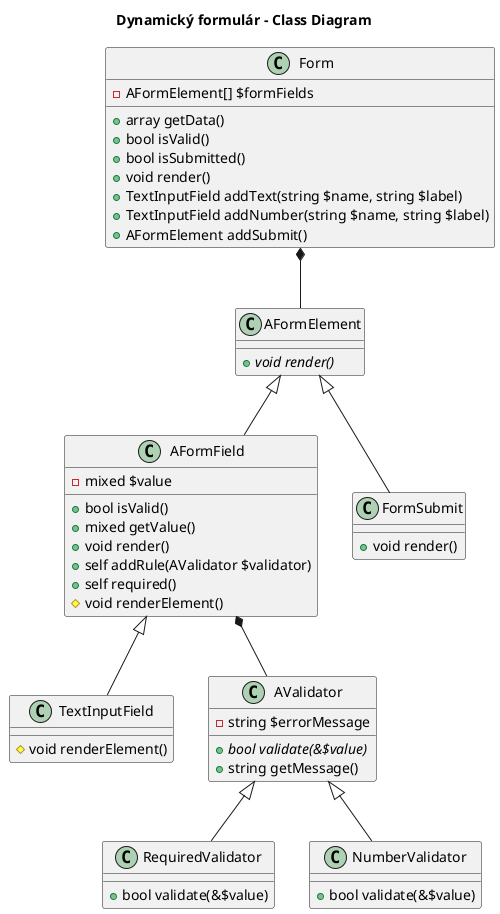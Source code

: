@startuml
title Dynamický formulár - Class Diagram

class Form {
  -AFormElement[] $formFields
  +array getData()
  +bool isValid()
  +bool isSubmitted()
  +void render()
  +TextInputField addText(string $name, string $label)
  +TextInputField addNumber(string $name, string $label)
  +AFormElement addSubmit()
}

class AFormElement {
  +{abstract} void render()
}

class AFormField {
  -mixed $value
  +bool isValid()
  +mixed getValue()
  +void render()
  +self addRule(AValidator $validator)
  +self required()
  #void renderElement()
}


class TextInputField {
  #void renderElement()
}

class FormSubmit {
  +void render()
}

class AValidator {
  -string $errorMessage
  +{abstract} bool validate(&$value)
  +string getMessage()
}

class RequiredValidator {
  +bool validate(&$value)
}

class NumberValidator {
  +bool validate(&$value)
}


AValidator <|-- RequiredValidator
AValidator <|-- NumberValidator

AFormElement <|-- AFormField
AFormElement <|-- FormSubmit
AFormField <|-- TextInputField

Form *-- AFormElement
AFormField *-- AValidator

@enduml
